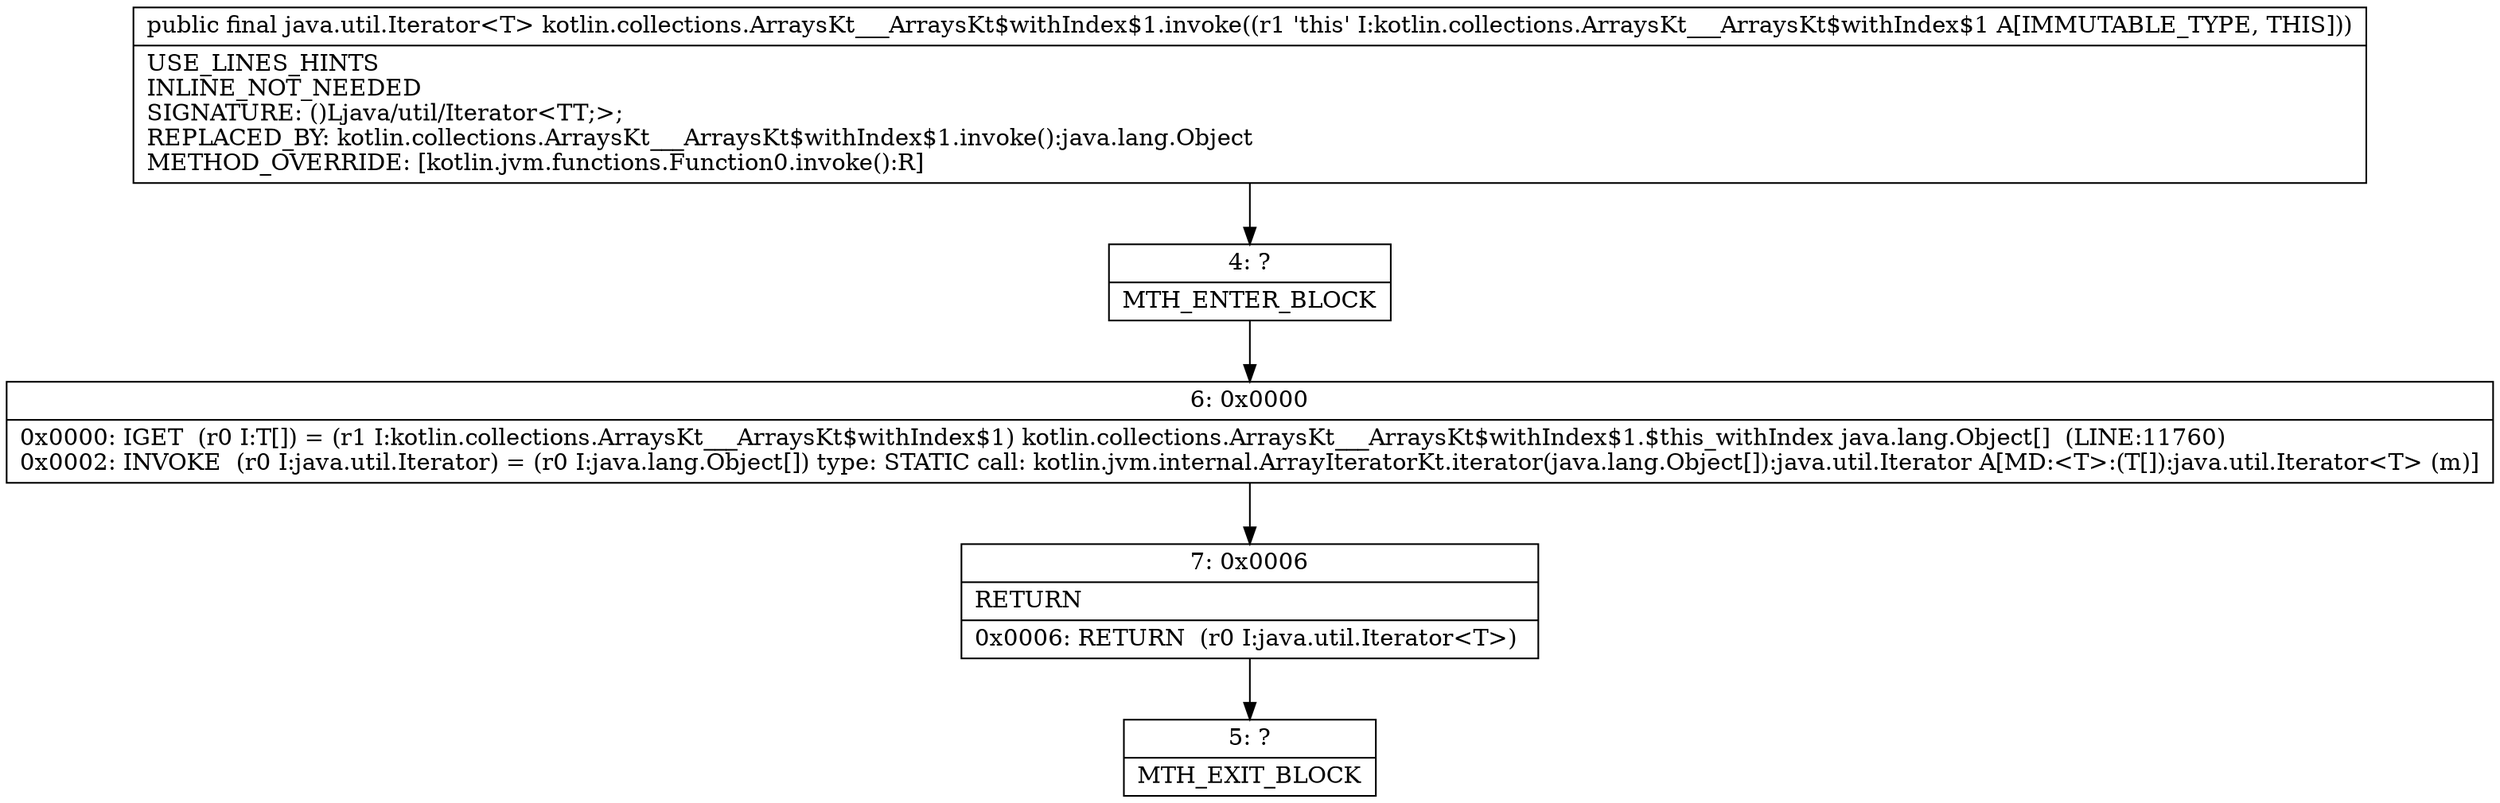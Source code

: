 digraph "CFG forkotlin.collections.ArraysKt___ArraysKt$withIndex$1.invoke()Ljava\/util\/Iterator;" {
Node_4 [shape=record,label="{4\:\ ?|MTH_ENTER_BLOCK\l}"];
Node_6 [shape=record,label="{6\:\ 0x0000|0x0000: IGET  (r0 I:T[]) = (r1 I:kotlin.collections.ArraysKt___ArraysKt$withIndex$1) kotlin.collections.ArraysKt___ArraysKt$withIndex$1.$this_withIndex java.lang.Object[]  (LINE:11760)\l0x0002: INVOKE  (r0 I:java.util.Iterator) = (r0 I:java.lang.Object[]) type: STATIC call: kotlin.jvm.internal.ArrayIteratorKt.iterator(java.lang.Object[]):java.util.Iterator A[MD:\<T\>:(T[]):java.util.Iterator\<T\> (m)]\l}"];
Node_7 [shape=record,label="{7\:\ 0x0006|RETURN\l|0x0006: RETURN  (r0 I:java.util.Iterator\<T\>) \l}"];
Node_5 [shape=record,label="{5\:\ ?|MTH_EXIT_BLOCK\l}"];
MethodNode[shape=record,label="{public final java.util.Iterator\<T\> kotlin.collections.ArraysKt___ArraysKt$withIndex$1.invoke((r1 'this' I:kotlin.collections.ArraysKt___ArraysKt$withIndex$1 A[IMMUTABLE_TYPE, THIS]))  | USE_LINES_HINTS\lINLINE_NOT_NEEDED\lSIGNATURE: ()Ljava\/util\/Iterator\<TT;\>;\lREPLACED_BY: kotlin.collections.ArraysKt___ArraysKt$withIndex$1.invoke():java.lang.Object\lMETHOD_OVERRIDE: [kotlin.jvm.functions.Function0.invoke():R]\l}"];
MethodNode -> Node_4;Node_4 -> Node_6;
Node_6 -> Node_7;
Node_7 -> Node_5;
}

